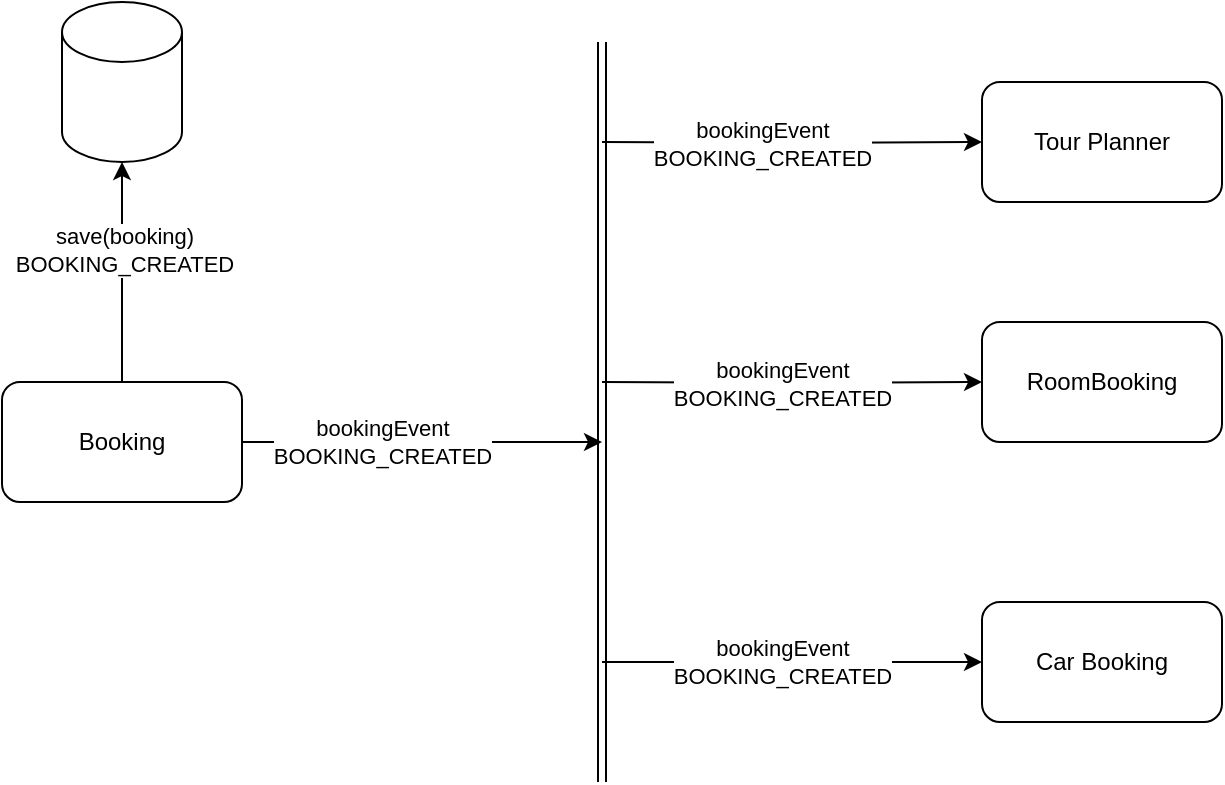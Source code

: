 <mxfile version="14.4.9" type="github" pages="4">
  <diagram id="GY9l7EUMePsjUNS4RH4h" name="Page-1">
    <mxGraphModel dx="1038" dy="580" grid="1" gridSize="10" guides="1" tooltips="1" connect="1" arrows="1" fold="1" page="1" pageScale="1" pageWidth="827" pageHeight="1169" math="0" shadow="0">
      <root>
        <mxCell id="0" />
        <mxCell id="1" parent="0" />
        <mxCell id="0voUE8gXKfir5A6EniUA-17" style="edgeStyle=orthogonalEdgeStyle;rounded=0;orthogonalLoop=1;jettySize=auto;html=1;exitX=1;exitY=0.5;exitDx=0;exitDy=0;" edge="1" parent="1" source="0voUE8gXKfir5A6EniUA-1">
          <mxGeometry relative="1" as="geometry">
            <mxPoint x="350" y="260" as="targetPoint" />
          </mxGeometry>
        </mxCell>
        <mxCell id="0voUE8gXKfir5A6EniUA-23" value="bookingEvent&lt;br&gt;BOOKING_CREATED" style="edgeLabel;html=1;align=center;verticalAlign=middle;resizable=0;points=[];" vertex="1" connectable="0" parent="0voUE8gXKfir5A6EniUA-17">
          <mxGeometry x="-0.347" y="-1" relative="1" as="geometry">
            <mxPoint x="11" y="-1" as="offset" />
          </mxGeometry>
        </mxCell>
        <mxCell id="fpkGEzJtpHJCCHxEl6xy-5" style="edgeStyle=orthogonalEdgeStyle;rounded=0;orthogonalLoop=1;jettySize=auto;html=1;exitX=0.5;exitY=0;exitDx=0;exitDy=0;entryX=0.5;entryY=1;entryDx=0;entryDy=0;entryPerimeter=0;" edge="1" parent="1" source="0voUE8gXKfir5A6EniUA-1" target="fpkGEzJtpHJCCHxEl6xy-4">
          <mxGeometry relative="1" as="geometry" />
        </mxCell>
        <mxCell id="fpkGEzJtpHJCCHxEl6xy-6" value="save(booking)&lt;br&gt;BOOKING_CREATED" style="edgeLabel;html=1;align=center;verticalAlign=middle;resizable=0;points=[];" vertex="1" connectable="0" parent="fpkGEzJtpHJCCHxEl6xy-5">
          <mxGeometry x="0.204" y="-1" relative="1" as="geometry">
            <mxPoint as="offset" />
          </mxGeometry>
        </mxCell>
        <mxCell id="0voUE8gXKfir5A6EniUA-1" value="Booking" style="rounded=1;whiteSpace=wrap;html=1;" vertex="1" parent="1">
          <mxGeometry x="50" y="230" width="120" height="60" as="geometry" />
        </mxCell>
        <mxCell id="0voUE8gXKfir5A6EniUA-18" style="edgeStyle=orthogonalEdgeStyle;rounded=0;orthogonalLoop=1;jettySize=auto;html=1;exitX=0;exitY=0.5;exitDx=0;exitDy=0;entryX=0;entryY=0.5;entryDx=0;entryDy=0;" edge="1" parent="1" target="0voUE8gXKfir5A6EniUA-2">
          <mxGeometry relative="1" as="geometry">
            <mxPoint x="350" y="110" as="sourcePoint" />
          </mxGeometry>
        </mxCell>
        <mxCell id="0voUE8gXKfir5A6EniUA-22" value="bookingEvent&lt;br&gt;BOOKING_CREATED" style="edgeLabel;html=1;align=center;verticalAlign=middle;resizable=0;points=[];" vertex="1" connectable="0" parent="0voUE8gXKfir5A6EniUA-18">
          <mxGeometry x="-0.36" y="2" relative="1" as="geometry">
            <mxPoint x="19" y="2" as="offset" />
          </mxGeometry>
        </mxCell>
        <mxCell id="0voUE8gXKfir5A6EniUA-2" value="Tour Planner" style="rounded=1;whiteSpace=wrap;html=1;" vertex="1" parent="1">
          <mxGeometry x="540" y="80" width="120" height="60" as="geometry" />
        </mxCell>
        <mxCell id="0voUE8gXKfir5A6EniUA-19" style="edgeStyle=orthogonalEdgeStyle;rounded=0;orthogonalLoop=1;jettySize=auto;html=1;exitX=0;exitY=0.5;exitDx=0;exitDy=0;entryX=0;entryY=0.5;entryDx=0;entryDy=0;" edge="1" parent="1" target="0voUE8gXKfir5A6EniUA-3">
          <mxGeometry relative="1" as="geometry">
            <mxPoint x="350" y="230" as="sourcePoint" />
          </mxGeometry>
        </mxCell>
        <mxCell id="0voUE8gXKfir5A6EniUA-26" value="bookingEvent&lt;br&gt;BOOKING_CREATED" style="edgeLabel;html=1;align=center;verticalAlign=middle;resizable=0;points=[];" vertex="1" connectable="0" parent="0voUE8gXKfir5A6EniUA-19">
          <mxGeometry x="-0.202" y="1" relative="1" as="geometry">
            <mxPoint x="14" y="1" as="offset" />
          </mxGeometry>
        </mxCell>
        <mxCell id="0voUE8gXKfir5A6EniUA-3" value="RoomBooking" style="rounded=1;whiteSpace=wrap;html=1;" vertex="1" parent="1">
          <mxGeometry x="540" y="200" width="120" height="60" as="geometry" />
        </mxCell>
        <mxCell id="0voUE8gXKfir5A6EniUA-20" style="edgeStyle=orthogonalEdgeStyle;rounded=0;orthogonalLoop=1;jettySize=auto;html=1;exitX=0;exitY=0.5;exitDx=0;exitDy=0;entryX=0;entryY=0.5;entryDx=0;entryDy=0;" edge="1" parent="1" target="0voUE8gXKfir5A6EniUA-4">
          <mxGeometry relative="1" as="geometry">
            <mxPoint x="350" y="370" as="sourcePoint" />
            <Array as="points">
              <mxPoint x="500" y="370" />
              <mxPoint x="500" y="370" />
            </Array>
          </mxGeometry>
        </mxCell>
        <mxCell id="0voUE8gXKfir5A6EniUA-24" value="bookingEvent&lt;br&gt;BOOKING_CREATED" style="edgeLabel;html=1;align=center;verticalAlign=middle;resizable=0;points=[];" vertex="1" connectable="0" parent="0voUE8gXKfir5A6EniUA-20">
          <mxGeometry x="-0.181" y="-2" relative="1" as="geometry">
            <mxPoint x="12" y="-2" as="offset" />
          </mxGeometry>
        </mxCell>
        <mxCell id="0voUE8gXKfir5A6EniUA-4" value="Car Booking" style="rounded=1;whiteSpace=wrap;html=1;" vertex="1" parent="1">
          <mxGeometry x="540" y="340" width="120" height="60" as="geometry" />
        </mxCell>
        <mxCell id="0voUE8gXKfir5A6EniUA-7" value="" style="shape=link;html=1;" edge="1" parent="1">
          <mxGeometry width="100" relative="1" as="geometry">
            <mxPoint x="350" y="60" as="sourcePoint" />
            <mxPoint x="350" y="430" as="targetPoint" />
          </mxGeometry>
        </mxCell>
        <mxCell id="fpkGEzJtpHJCCHxEl6xy-4" value="" style="shape=cylinder3;whiteSpace=wrap;html=1;boundedLbl=1;backgroundOutline=1;size=15;" vertex="1" parent="1">
          <mxGeometry x="80" y="40" width="60" height="80" as="geometry" />
        </mxCell>
      </root>
    </mxGraphModel>
  </diagram>
  <diagram id="QSKUXlLyUy0hGjP8u1iS" name="Page-2">
    <mxGraphModel dx="1038" dy="523" grid="1" gridSize="10" guides="1" tooltips="1" connect="1" arrows="1" fold="1" page="1" pageScale="1" pageWidth="827" pageHeight="1169" math="0" shadow="0">
      <root>
        <mxCell id="LM1MSzhg41lwmEB5DqE0-0" />
        <mxCell id="LM1MSzhg41lwmEB5DqE0-1" parent="LM1MSzhg41lwmEB5DqE0-0" />
        <mxCell id="P3yF1yXJH3nVkJpiQqvW-0" style="edgeStyle=orthogonalEdgeStyle;rounded=0;orthogonalLoop=1;jettySize=auto;html=1;exitX=0;exitY=0.5;exitDx=0;exitDy=0;" edge="1" parent="LM1MSzhg41lwmEB5DqE0-1" source="LM1MSzhg41lwmEB5DqE0-2">
          <mxGeometry relative="1" as="geometry">
            <mxPoint x="370" y="160" as="targetPoint" />
          </mxGeometry>
        </mxCell>
        <mxCell id="P3yF1yXJH3nVkJpiQqvW-3" value="RoomBookingEvent&lt;br&gt;REJECTED" style="edgeLabel;html=1;align=center;verticalAlign=middle;resizable=0;points=[];" vertex="1" connectable="0" parent="P3yF1yXJH3nVkJpiQqvW-0">
          <mxGeometry x="0.101" relative="1" as="geometry">
            <mxPoint as="offset" />
          </mxGeometry>
        </mxCell>
        <mxCell id="LM1MSzhg41lwmEB5DqE0-2" value="RoomBooking" style="rounded=1;whiteSpace=wrap;html=1;" vertex="1" parent="LM1MSzhg41lwmEB5DqE0-1">
          <mxGeometry x="590" y="130" width="120" height="60" as="geometry" />
        </mxCell>
        <mxCell id="LM1MSzhg41lwmEB5DqE0-3" value="" style="shape=link;html=1;" edge="1" parent="LM1MSzhg41lwmEB5DqE0-1">
          <mxGeometry width="100" relative="1" as="geometry">
            <mxPoint x="370" y="85" as="sourcePoint" />
            <mxPoint x="370" y="455" as="targetPoint" />
          </mxGeometry>
        </mxCell>
        <mxCell id="P3yF1yXJH3nVkJpiQqvW-2" style="edgeStyle=orthogonalEdgeStyle;rounded=0;orthogonalLoop=1;jettySize=auto;html=1;entryX=1;entryY=0.5;entryDx=0;entryDy=0;" edge="1" parent="LM1MSzhg41lwmEB5DqE0-1" target="P3yF1yXJH3nVkJpiQqvW-1">
          <mxGeometry relative="1" as="geometry">
            <mxPoint x="370" y="270" as="sourcePoint" />
          </mxGeometry>
        </mxCell>
        <mxCell id="P3yF1yXJH3nVkJpiQqvW-4" value="RoomBookingEvent&lt;br&gt;REJECTED" style="edgeLabel;html=1;align=center;verticalAlign=middle;resizable=0;points=[];" vertex="1" connectable="0" parent="P3yF1yXJH3nVkJpiQqvW-2">
          <mxGeometry x="0.195" y="5" relative="1" as="geometry">
            <mxPoint y="-5" as="offset" />
          </mxGeometry>
        </mxCell>
        <mxCell id="P3yF1yXJH3nVkJpiQqvW-8" style="edgeStyle=orthogonalEdgeStyle;rounded=0;orthogonalLoop=1;jettySize=auto;html=1;exitX=0.5;exitY=0;exitDx=0;exitDy=0;entryX=0.5;entryY=1;entryDx=0;entryDy=0;entryPerimeter=0;" edge="1" parent="LM1MSzhg41lwmEB5DqE0-1" source="P3yF1yXJH3nVkJpiQqvW-1" target="P3yF1yXJH3nVkJpiQqvW-7">
          <mxGeometry relative="1" as="geometry" />
        </mxCell>
        <mxCell id="P3yF1yXJH3nVkJpiQqvW-9" value="What to do no bookingId&lt;br&gt;bookingId?" style="edgeLabel;html=1;align=center;verticalAlign=middle;resizable=0;points=[];" vertex="1" connectable="0" parent="P3yF1yXJH3nVkJpiQqvW-8">
          <mxGeometry x="0.257" y="3" relative="1" as="geometry">
            <mxPoint as="offset" />
          </mxGeometry>
        </mxCell>
        <mxCell id="P3yF1yXJH3nVkJpiQqvW-1" value="booking" style="rounded=1;whiteSpace=wrap;html=1;" vertex="1" parent="LM1MSzhg41lwmEB5DqE0-1">
          <mxGeometry x="40" y="240" width="120" height="60" as="geometry" />
        </mxCell>
        <mxCell id="P3yF1yXJH3nVkJpiQqvW-7" value="" style="shape=cylinder3;whiteSpace=wrap;html=1;boundedLbl=1;backgroundOutline=1;size=15;" vertex="1" parent="LM1MSzhg41lwmEB5DqE0-1">
          <mxGeometry x="70" y="40" width="60" height="80" as="geometry" />
        </mxCell>
      </root>
    </mxGraphModel>
  </diagram>
  <diagram id="jRk-N-pbmqgP4659yKQj" name="Page-3">
    <mxGraphModel dx="979" dy="523" grid="1" gridSize="10" guides="1" tooltips="1" connect="1" arrows="1" fold="1" page="1" pageScale="1" pageWidth="827" pageHeight="1169" math="0" shadow="0">
      <root>
        <mxCell id="l4b0rBVIg-eo2lhqkgFa-0" />
        <mxCell id="l4b0rBVIg-eo2lhqkgFa-1" parent="l4b0rBVIg-eo2lhqkgFa-0" />
        <mxCell id="l4b0rBVIg-eo2lhqkgFa-5" style="edgeStyle=orthogonalEdgeStyle;rounded=0;orthogonalLoop=1;jettySize=auto;html=1;exitX=0.5;exitY=0;exitDx=0;exitDy=0;entryX=0.5;entryY=1;entryDx=0;entryDy=0;entryPerimeter=0;" edge="1" parent="l4b0rBVIg-eo2lhqkgFa-1" source="l4b0rBVIg-eo2lhqkgFa-2" target="l4b0rBVIg-eo2lhqkgFa-4">
          <mxGeometry relative="1" as="geometry" />
        </mxCell>
        <mxCell id="l4b0rBVIg-eo2lhqkgFa-2" value="Booking_Service" style="rounded=1;whiteSpace=wrap;html=1;" vertex="1" parent="l4b0rBVIg-eo2lhqkgFa-1">
          <mxGeometry x="40" y="190" width="120" height="60" as="geometry" />
        </mxCell>
        <mxCell id="l4b0rBVIg-eo2lhqkgFa-3" value="" style="endArrow=classic;html=1;exitX=1;exitY=0.5;exitDx=0;exitDy=0;" edge="1" parent="l4b0rBVIg-eo2lhqkgFa-1" source="l4b0rBVIg-eo2lhqkgFa-2">
          <mxGeometry width="50" height="50" relative="1" as="geometry">
            <mxPoint x="390" y="300" as="sourcePoint" />
            <mxPoint x="280" y="220" as="targetPoint" />
          </mxGeometry>
        </mxCell>
        <mxCell id="l4b0rBVIg-eo2lhqkgFa-4" value="" style="shape=cylinder3;whiteSpace=wrap;html=1;boundedLbl=1;backgroundOutline=1;size=15;" vertex="1" parent="l4b0rBVIg-eo2lhqkgFa-1">
          <mxGeometry x="70" y="20" width="60" height="80" as="geometry" />
        </mxCell>
        <mxCell id="l4b0rBVIg-eo2lhqkgFa-11" style="edgeStyle=orthogonalEdgeStyle;rounded=0;orthogonalLoop=1;jettySize=auto;html=1;exitX=1;exitY=0.5;exitDx=0;exitDy=0;" edge="1" parent="l4b0rBVIg-eo2lhqkgFa-1" source="l4b0rBVIg-eo2lhqkgFa-6">
          <mxGeometry relative="1" as="geometry">
            <mxPoint x="530" y="220" as="targetPoint" />
          </mxGeometry>
        </mxCell>
        <mxCell id="l4b0rBVIg-eo2lhqkgFa-6" value="&lt;font style=&quot;font-size: 8px&quot;&gt;BOOKING_EXCHANGE&lt;/font&gt;" style="shape=process;whiteSpace=wrap;html=1;backgroundOutline=1;" vertex="1" parent="l4b0rBVIg-eo2lhqkgFa-1">
          <mxGeometry x="280" y="190" width="120" height="60" as="geometry" />
        </mxCell>
        <mxCell id="l4b0rBVIg-eo2lhqkgFa-7" value="" style="shape=link;html=1;width=14;" edge="1" parent="l4b0rBVIg-eo2lhqkgFa-1">
          <mxGeometry width="100" relative="1" as="geometry">
            <mxPoint x="530" y="100" as="sourcePoint" />
            <mxPoint x="630" y="100" as="targetPoint" />
          </mxGeometry>
        </mxCell>
        <mxCell id="l4b0rBVIg-eo2lhqkgFa-8" value="" style="shape=link;html=1;width=14;" edge="1" parent="l4b0rBVIg-eo2lhqkgFa-1">
          <mxGeometry width="100" relative="1" as="geometry">
            <mxPoint x="530" y="219.5" as="sourcePoint" />
            <mxPoint x="630" y="219.5" as="targetPoint" />
          </mxGeometry>
        </mxCell>
        <mxCell id="l4b0rBVIg-eo2lhqkgFa-9" value="" style="shape=link;html=1;width=14;" edge="1" parent="l4b0rBVIg-eo2lhqkgFa-1">
          <mxGeometry width="100" relative="1" as="geometry">
            <mxPoint x="530" y="320" as="sourcePoint" />
            <mxPoint x="630" y="320" as="targetPoint" />
          </mxGeometry>
        </mxCell>
        <mxCell id="l4b0rBVIg-eo2lhqkgFa-10" value="" style="endArrow=classic;html=1;" edge="1" parent="l4b0rBVIg-eo2lhqkgFa-1">
          <mxGeometry width="50" height="50" relative="1" as="geometry">
            <mxPoint x="400" y="220" as="sourcePoint" />
            <mxPoint x="530" y="110" as="targetPoint" />
          </mxGeometry>
        </mxCell>
        <mxCell id="l4b0rBVIg-eo2lhqkgFa-13" value="" style="endArrow=classic;html=1;" edge="1" parent="l4b0rBVIg-eo2lhqkgFa-1">
          <mxGeometry width="50" height="50" relative="1" as="geometry">
            <mxPoint x="400" y="220" as="sourcePoint" />
            <mxPoint x="530" y="310" as="targetPoint" />
          </mxGeometry>
        </mxCell>
        <mxCell id="l4b0rBVIg-eo2lhqkgFa-14" value="BOOKING.ROOM.IN" style="text;html=1;align=center;verticalAlign=middle;resizable=0;points=[];autosize=1;" vertex="1" parent="l4b0rBVIg-eo2lhqkgFa-1">
          <mxGeometry x="505" y="70" width="130" height="20" as="geometry" />
        </mxCell>
        <mxCell id="l4b0rBVIg-eo2lhqkgFa-15" value="BOOKING.CAR.IN" style="text;html=1;align=center;verticalAlign=middle;resizable=0;points=[];autosize=1;" vertex="1" parent="l4b0rBVIg-eo2lhqkgFa-1">
          <mxGeometry x="490" y="190" width="120" height="20" as="geometry" />
        </mxCell>
        <mxCell id="l4b0rBVIg-eo2lhqkgFa-16" value="BOOKING.TOUR.IN" style="text;html=1;align=center;verticalAlign=middle;resizable=0;points=[];autosize=1;" vertex="1" parent="l4b0rBVIg-eo2lhqkgFa-1">
          <mxGeometry x="510" y="290" width="120" height="20" as="geometry" />
        </mxCell>
        <mxCell id="FNP2deu5AijPgsNmfRzt-4" style="edgeStyle=orthogonalEdgeStyle;rounded=0;orthogonalLoop=1;jettySize=auto;html=1;exitX=1;exitY=0.5;exitDx=0;exitDy=0;entryX=0;entryY=0.5;entryDx=0;entryDy=0;" edge="1" parent="l4b0rBVIg-eo2lhqkgFa-1" source="FNP2deu5AijPgsNmfRzt-0" target="FNP2deu5AijPgsNmfRzt-5">
          <mxGeometry relative="1" as="geometry">
            <mxPoint x="260" y="430" as="targetPoint" />
          </mxGeometry>
        </mxCell>
        <mxCell id="FNP2deu5AijPgsNmfRzt-0" value="Room_Service" style="rounded=1;whiteSpace=wrap;html=1;" vertex="1" parent="l4b0rBVIg-eo2lhqkgFa-1">
          <mxGeometry x="40" y="400" width="120" height="60" as="geometry" />
        </mxCell>
        <mxCell id="FNP2deu5AijPgsNmfRzt-7" style="edgeStyle=orthogonalEdgeStyle;rounded=0;orthogonalLoop=1;jettySize=auto;html=1;exitX=1;exitY=0.5;exitDx=0;exitDy=0;entryX=0;entryY=0.5;entryDx=0;entryDy=0;" edge="1" parent="l4b0rBVIg-eo2lhqkgFa-1" source="FNP2deu5AijPgsNmfRzt-1" target="FNP2deu5AijPgsNmfRzt-6">
          <mxGeometry relative="1" as="geometry" />
        </mxCell>
        <mxCell id="FNP2deu5AijPgsNmfRzt-1" value="Car_Service" style="rounded=1;whiteSpace=wrap;html=1;" vertex="1" parent="l4b0rBVIg-eo2lhqkgFa-1">
          <mxGeometry x="40" y="520" width="120" height="60" as="geometry" />
        </mxCell>
        <mxCell id="FNP2deu5AijPgsNmfRzt-9" style="edgeStyle=orthogonalEdgeStyle;rounded=0;orthogonalLoop=1;jettySize=auto;html=1;exitX=1;exitY=0.5;exitDx=0;exitDy=0;entryX=0;entryY=0.5;entryDx=0;entryDy=0;" edge="1" parent="l4b0rBVIg-eo2lhqkgFa-1" source="FNP2deu5AijPgsNmfRzt-2" target="FNP2deu5AijPgsNmfRzt-8">
          <mxGeometry relative="1" as="geometry" />
        </mxCell>
        <mxCell id="FNP2deu5AijPgsNmfRzt-2" value="Tour_Service" style="rounded=1;whiteSpace=wrap;html=1;" vertex="1" parent="l4b0rBVIg-eo2lhqkgFa-1">
          <mxGeometry x="40" y="640" width="120" height="60" as="geometry" />
        </mxCell>
        <mxCell id="FNP2deu5AijPgsNmfRzt-13" style="edgeStyle=orthogonalEdgeStyle;rounded=0;orthogonalLoop=1;jettySize=auto;html=1;exitX=1;exitY=0.5;exitDx=0;exitDy=0;" edge="1" parent="l4b0rBVIg-eo2lhqkgFa-1">
          <mxGeometry relative="1" as="geometry">
            <mxPoint x="470" y="430" as="targetPoint" />
            <mxPoint x="340" y="430" as="sourcePoint" />
          </mxGeometry>
        </mxCell>
        <mxCell id="FNP2deu5AijPgsNmfRzt-5" value="&lt;font style=&quot;font-size: 8px&quot;&gt;ROOM_EXCHANGE&lt;/font&gt;" style="shape=process;whiteSpace=wrap;html=1;backgroundOutline=1;" vertex="1" parent="l4b0rBVIg-eo2lhqkgFa-1">
          <mxGeometry x="280" y="400" width="120" height="60" as="geometry" />
        </mxCell>
        <mxCell id="FNP2deu5AijPgsNmfRzt-16" style="edgeStyle=orthogonalEdgeStyle;rounded=0;orthogonalLoop=1;jettySize=auto;html=1;exitX=1;exitY=0.5;exitDx=0;exitDy=0;entryX=-0.016;entryY=0.755;entryDx=0;entryDy=0;entryPerimeter=0;" edge="1" parent="l4b0rBVIg-eo2lhqkgFa-1" target="FNP2deu5AijPgsNmfRzt-15">
          <mxGeometry relative="1" as="geometry">
            <mxPoint x="340" y="550" as="sourcePoint" />
          </mxGeometry>
        </mxCell>
        <mxCell id="FNP2deu5AijPgsNmfRzt-6" value="&lt;font style=&quot;font-size: 8px&quot;&gt;CAR_EXCHANGE&lt;/font&gt;" style="shape=process;whiteSpace=wrap;html=1;backgroundOutline=1;" vertex="1" parent="l4b0rBVIg-eo2lhqkgFa-1">
          <mxGeometry x="280" y="520" width="120" height="60" as="geometry" />
        </mxCell>
        <mxCell id="FNP2deu5AijPgsNmfRzt-19" style="edgeStyle=orthogonalEdgeStyle;rounded=0;orthogonalLoop=1;jettySize=auto;html=1;exitX=1;exitY=0.5;exitDx=0;exitDy=0;" edge="1" parent="l4b0rBVIg-eo2lhqkgFa-1">
          <mxGeometry relative="1" as="geometry">
            <mxPoint x="480" y="670" as="targetPoint" />
            <mxPoint x="340" y="670" as="sourcePoint" />
          </mxGeometry>
        </mxCell>
        <mxCell id="FNP2deu5AijPgsNmfRzt-8" value="&lt;font style=&quot;font-size: 8px&quot;&gt;TOUR_EXCHANGE&lt;/font&gt;" style="shape=process;whiteSpace=wrap;html=1;backgroundOutline=1;" vertex="1" parent="l4b0rBVIg-eo2lhqkgFa-1">
          <mxGeometry x="280" y="640" width="120" height="60" as="geometry" />
        </mxCell>
        <mxCell id="FNP2deu5AijPgsNmfRzt-11" value="" style="shape=link;html=1;width=14;" edge="1" parent="l4b0rBVIg-eo2lhqkgFa-1">
          <mxGeometry width="100" relative="1" as="geometry">
            <mxPoint x="470" y="430" as="sourcePoint" />
            <mxPoint x="570" y="430" as="targetPoint" />
          </mxGeometry>
        </mxCell>
        <mxCell id="FNP2deu5AijPgsNmfRzt-12" value="ROOM.BOOKING.IN" style="text;html=1;align=center;verticalAlign=middle;resizable=0;points=[];autosize=1;" vertex="1" parent="l4b0rBVIg-eo2lhqkgFa-1">
          <mxGeometry x="450" y="400" width="130" height="20" as="geometry" />
        </mxCell>
        <mxCell id="FNP2deu5AijPgsNmfRzt-14" value="" style="shape=link;html=1;width=14;" edge="1" parent="l4b0rBVIg-eo2lhqkgFa-1">
          <mxGeometry width="100" relative="1" as="geometry">
            <mxPoint x="480" y="554.5" as="sourcePoint" />
            <mxPoint x="580" y="554.5" as="targetPoint" />
          </mxGeometry>
        </mxCell>
        <mxCell id="FNP2deu5AijPgsNmfRzt-15" value="CAR.BOOKING.IN" style="text;html=1;align=center;verticalAlign=middle;resizable=0;points=[];autosize=1;" vertex="1" parent="l4b0rBVIg-eo2lhqkgFa-1">
          <mxGeometry x="460" y="530" width="120" height="20" as="geometry" />
        </mxCell>
        <mxCell id="FNP2deu5AijPgsNmfRzt-17" value="" style="shape=link;html=1;width=14;" edge="1" parent="l4b0rBVIg-eo2lhqkgFa-1">
          <mxGeometry width="100" relative="1" as="geometry">
            <mxPoint x="485" y="670" as="sourcePoint" />
            <mxPoint x="585" y="670" as="targetPoint" />
          </mxGeometry>
        </mxCell>
        <mxCell id="FNP2deu5AijPgsNmfRzt-18" value="TOUR.BOOKING.IN" style="text;html=1;align=center;verticalAlign=middle;resizable=0;points=[];autosize=1;" vertex="1" parent="l4b0rBVIg-eo2lhqkgFa-1">
          <mxGeometry x="470" y="640" width="120" height="20" as="geometry" />
        </mxCell>
        <mxCell id="FNP2deu5AijPgsNmfRzt-20" value="BOOKING_SERVICE" style="rounded=1;whiteSpace=wrap;html=1;" vertex="1" parent="l4b0rBVIg-eo2lhqkgFa-1">
          <mxGeometry x="730" y="520" width="120" height="60" as="geometry" />
        </mxCell>
        <mxCell id="FNP2deu5AijPgsNmfRzt-22" value="" style="endArrow=classic;html=1;entryX=0;entryY=0.5;entryDx=0;entryDy=0;" edge="1" parent="l4b0rBVIg-eo2lhqkgFa-1" target="FNP2deu5AijPgsNmfRzt-20">
          <mxGeometry width="50" height="50" relative="1" as="geometry">
            <mxPoint x="570" y="435" as="sourcePoint" />
            <mxPoint x="620" y="385" as="targetPoint" />
          </mxGeometry>
        </mxCell>
        <mxCell id="FNP2deu5AijPgsNmfRzt-25" value="" style="endArrow=classic;html=1;" edge="1" parent="l4b0rBVIg-eo2lhqkgFa-1">
          <mxGeometry width="50" height="50" relative="1" as="geometry">
            <mxPoint x="585" y="680" as="sourcePoint" />
            <mxPoint x="730" y="550" as="targetPoint" />
          </mxGeometry>
        </mxCell>
        <mxCell id="FNP2deu5AijPgsNmfRzt-26" value="" style="endArrow=classic;html=1;" edge="1" parent="l4b0rBVIg-eo2lhqkgFa-1">
          <mxGeometry width="50" height="50" relative="1" as="geometry">
            <mxPoint x="580" y="554.5" as="sourcePoint" />
            <mxPoint x="730" y="550" as="targetPoint" />
          </mxGeometry>
        </mxCell>
      </root>
    </mxGraphModel>
  </diagram>
  <diagram id="BP1Qc_QX4zl3uWdglkBa" name="Page-4">
    <mxGraphModel dx="979" dy="523" grid="1" gridSize="10" guides="1" tooltips="1" connect="1" arrows="1" fold="1" page="1" pageScale="1" pageWidth="827" pageHeight="1169" math="0" shadow="0">
      <root>
        <mxCell id="Y1vu9ahoUe7Nq7FaaP2l-0" />
        <mxCell id="Y1vu9ahoUe7Nq7FaaP2l-1" parent="Y1vu9ahoUe7Nq7FaaP2l-0" />
      </root>
    </mxGraphModel>
  </diagram>
</mxfile>
